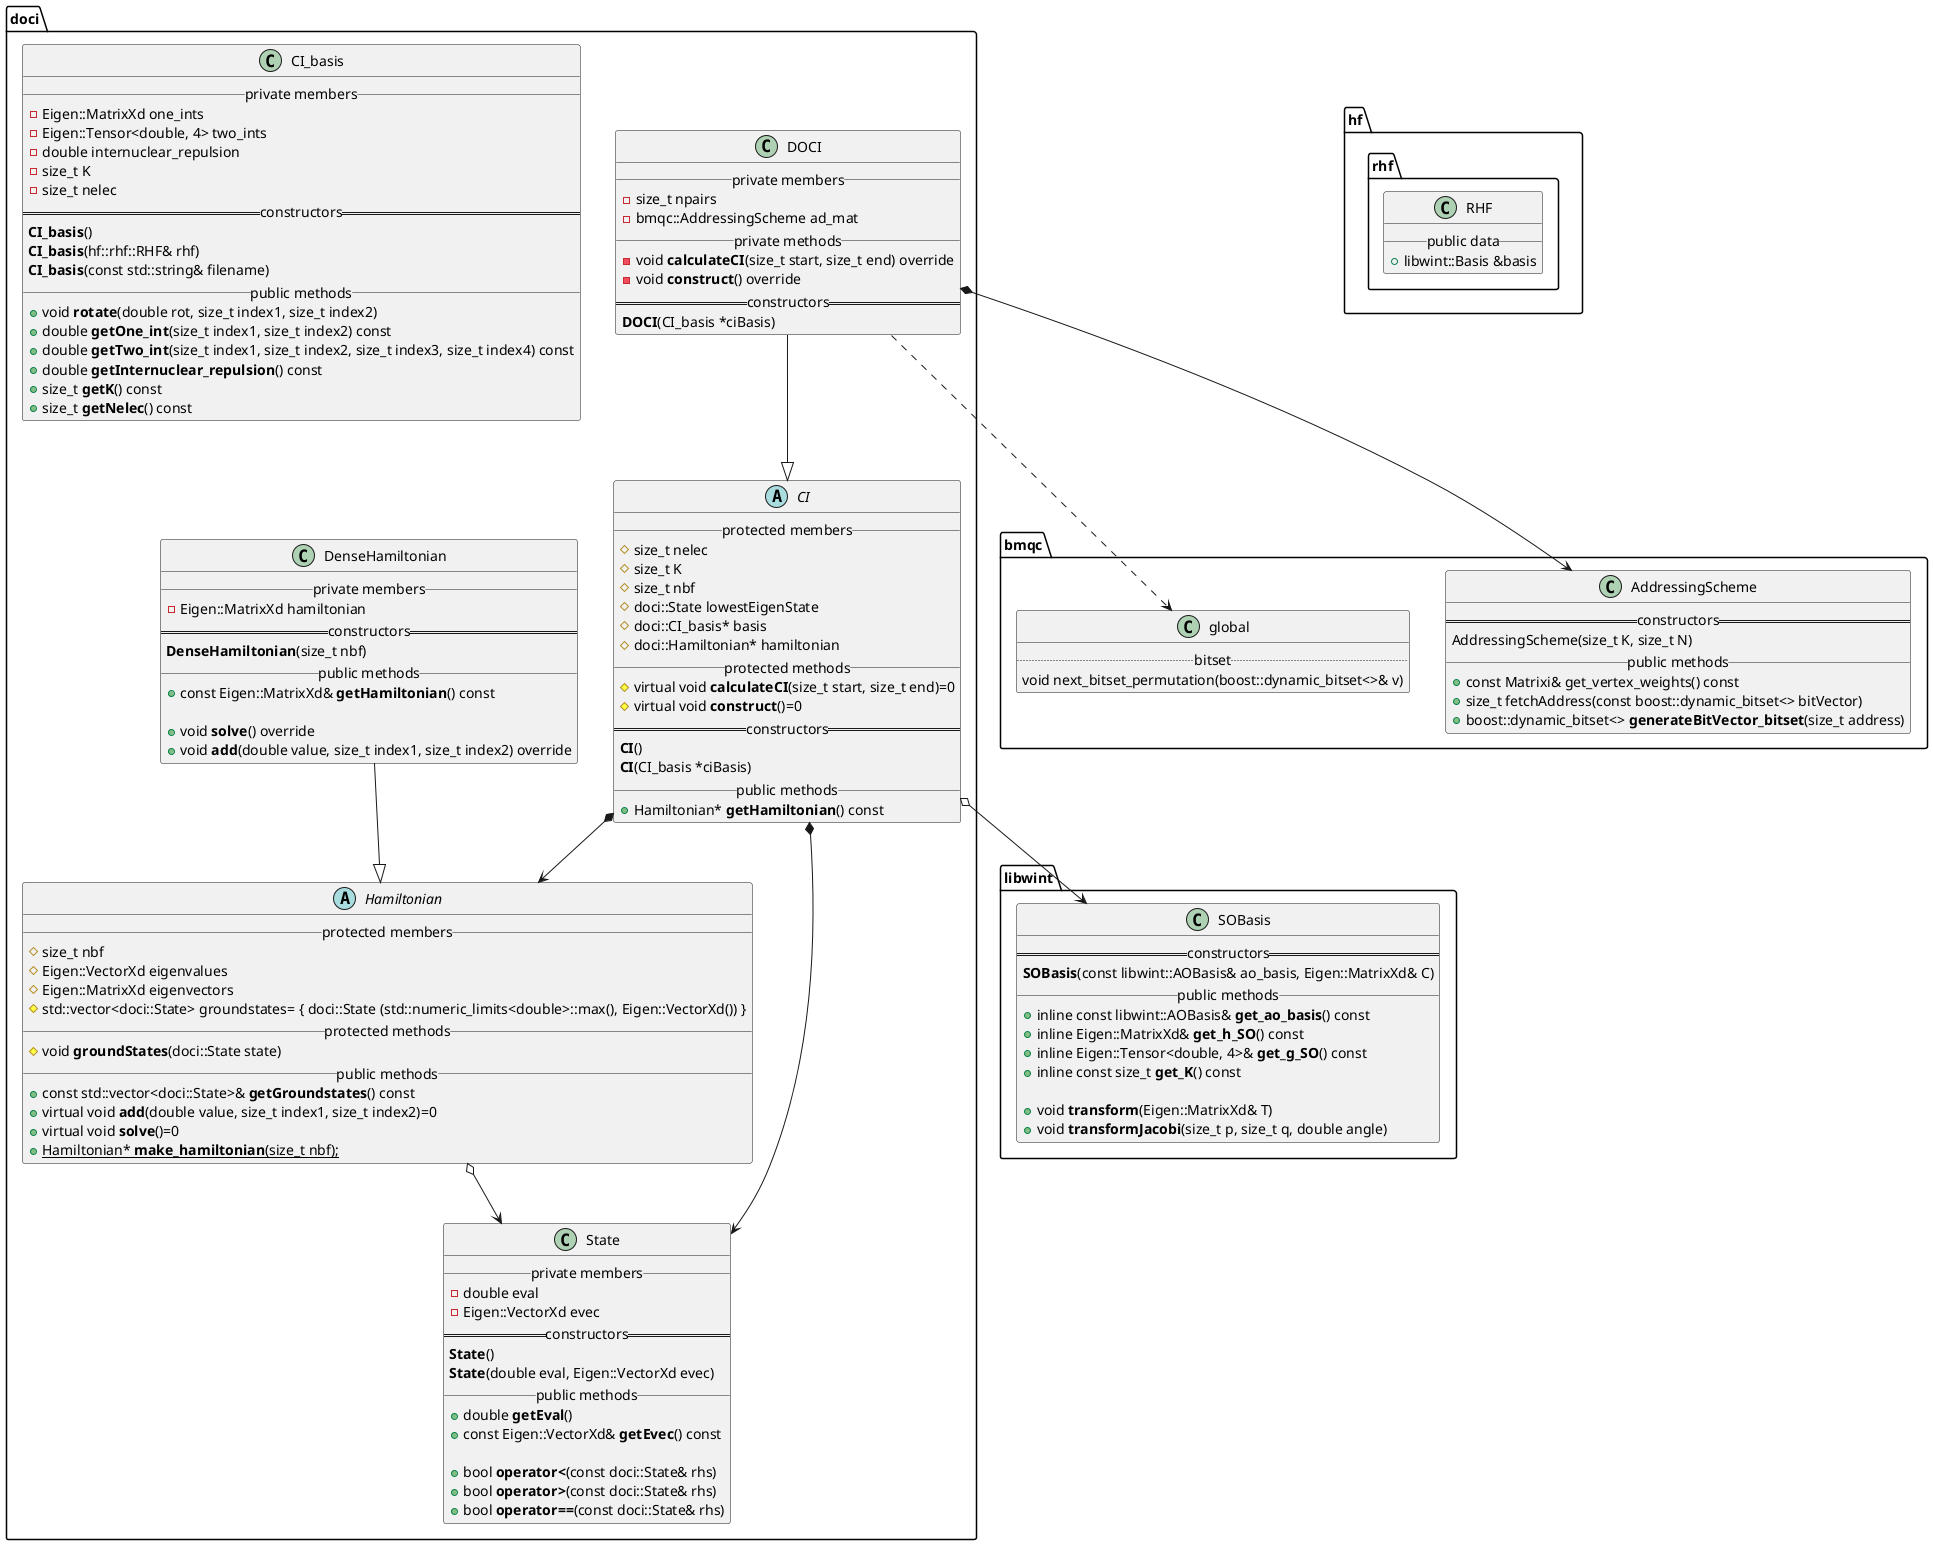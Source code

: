 @startuml

namespace doci {
    abstract class CI {
        __ protected members __
            # size_t nelec
            # size_t K
            # size_t nbf
            # doci::State lowestEigenState
            # doci::CI_basis* basis
            # doci::Hamiltonian* hamiltonian
        __ protected methods __
            # virtual void **calculateCI**(size_t start, size_t end)=0
	        # virtual void **construct**()=0
        == constructors ==
	        **CI**()
	        **CI**(CI_basis *ciBasis)
	    __ public methods __
	        + Hamiltonian* **getHamiltonian**() const
    }


    class DOCI {
        __ private members __
            - size_t npairs
            - bmqc::AddressingScheme ad_mat
        __ private methods __
            - void **calculateCI**(size_t start, size_t end) override
            - void **construct**() override
        == constructors ==
            **DOCI**(CI_basis *ciBasis)
    }


    class State {
        __ private members __
            - double eval
            - Eigen::VectorXd evec
        == constructors ==
            **State**()
            **State**(double eval, Eigen::VectorXd evec)
        __ public methods __
            + double **getEval**()
            + const Eigen::VectorXd& **getEvec**() const

            + bool **operator<**(const doci::State& rhs)
            + bool **operator>**(const doci::State& rhs)
            + bool **operator==**(const doci::State& rhs)
    }


    class CI_basis {
        __ private members __
            - Eigen::MatrixXd one_ints
            - Eigen::Tensor<double, 4> two_ints
            - double internuclear_repulsion
            - size_t K
            - size_t nelec
        == constructors ==
            **CI_basis**()
            **CI_basis**(hf::rhf::RHF& rhf)
            **CI_basis**(const std::string& filename)
        __ public methods __
            + void **rotate**(double rot, size_t index1, size_t index2)
            + double **getOne_int**(size_t index1, size_t index2) const
            + double **getTwo_int**(size_t index1, size_t index2, size_t index3, size_t index4) const
            + double **getInternuclear_repulsion**() const
            + size_t **getK**() const
            + size_t **getNelec**() const
    }


    abstract class Hamiltonian {
        __ protected members __
            # size_t nbf
            # Eigen::VectorXd eigenvalues
            # Eigen::MatrixXd eigenvectors
            # std::vector<doci::State> groundstates= { doci::State (std::numeric_limits<double>::max(), Eigen::VectorXd()) }
        __ protected methods __
            # void **groundStates**(doci::State state)
        __ public methods __
            + const std::vector<doci::State>& **getGroundstates**() const
            + virtual void **add**(double value, size_t index1, size_t index2)=0
            + virtual void **solve**()=0
            + {static} Hamiltonian* **make_hamiltonian**(size_t nbf);
    }


    class DenseHamiltonian {
        __ private members __
            - Eigen::MatrixXd hamiltonian
        == constructors ==
            **DenseHamiltonian**(size_t nbf)
        __ public methods __
            + const Eigen::MatrixXd& **getHamiltonian**() const

            + void **solve**() override
            + void **add**(double value, size_t index1, size_t index2) override
    }
}


namespace bmqc {
    class AddressingScheme {
        == constructors ==
            AddressingScheme(size_t K, size_t N)
        __ public methods __
            + const Matrixi& get_vertex_weights() const
            + size_t fetchAddress(const boost::dynamic_bitset<> bitVector)
            + boost::dynamic_bitset<> **generateBitVector_bitset**(size_t address)
    }

    class global {
        .. bitset ..
            void next_bitset_permutation(boost::dynamic_bitset<>& v)
    }


}

namespace libwint {
    class SOBasis {
        == constructors ==
            **SOBasis**(const libwint::AOBasis& ao_basis, Eigen::MatrixXd& C)
        __ public methods __
            + inline const libwint::AOBasis& **get_ao_basis**() const
            + inline Eigen::MatrixXd& **get_h_SO**() const
            + inline Eigen::Tensor<double, 4>& **get_g_SO**() const
            + inline const size_t **get_K**() const

            + void **transform**(Eigen::MatrixXd& T)
            + void **transformJacobi**(size_t p, size_t q, double angle)
    }
}

namespace hf {
    namespace rhf {
        class RHF {
            __ public data __
                + libwint::Basis &basis
        }
    }
}


doci.Hamiltonian o--> doci.State

doci.DenseHamiltonian --|> doci.Hamiltonian

doci.CI *--> doci.State
doci.CI o--> libwint.SOBasis
doci.CI *--> doci.Hamiltonian

doci.DOCI --|> doci.CI
doci.DOCI *--> bmqc.AddressingScheme
doci.DOCI ..> bmqc.global


@enduml